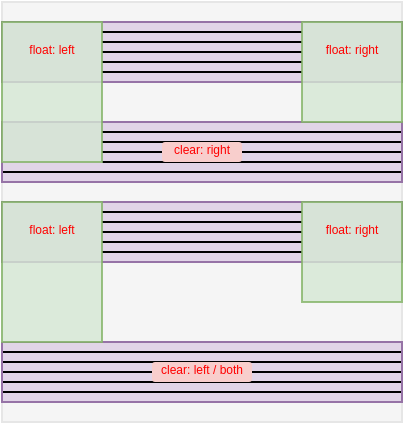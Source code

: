 <mxfile version="13.3.9" type="device"><diagram id="Gp9LvcCdWJuY7rQB2lE1" name="Page-1"><mxGraphModel dx="358" dy="217" grid="1" gridSize="10" guides="1" tooltips="1" connect="1" arrows="1" fold="1" page="1" pageScale="1" pageWidth="850" pageHeight="1100" math="0" shadow="0"><root><mxCell id="0"/><mxCell id="1" parent="0"/><mxCell id="xdUIPukJvAwj1LbaWWhz-1" value="" style="rounded=0;whiteSpace=wrap;html=1;fillColor=#f5f5f5;strokeColor=#E6E6E6;fontColor=#333333;" parent="1" vertex="1"><mxGeometry x="200" y="80" width="200" height="210" as="geometry"/></mxCell><mxCell id="anD39b_vEgKPsnWkJNZC-4" value="" style="verticalLabelPosition=bottom;verticalAlign=top;html=1;shape=mxgraph.basic.patternFillRect;fillStyle=hor;step=5;fillStrokeWidth=1;fillStrokeColor=#000;strokeColor=#9673a6;strokeWidth=1;fillColor=#e1d5e7;fontSize=5;" parent="1" vertex="1"><mxGeometry x="200" y="90" width="200" height="30" as="geometry"/></mxCell><mxCell id="anD39b_vEgKPsnWkJNZC-5" value="" style="verticalLabelPosition=bottom;verticalAlign=top;html=1;shape=mxgraph.basic.patternFillRect;fillStyle=hor;step=5;fillStrokeWidth=1;fillStrokeColor=#000;strokeColor=#9673a6;strokeWidth=1;fillColor=#e1d5e7;fontSize=5;" parent="1" vertex="1"><mxGeometry x="200" y="140" width="200" height="30" as="geometry"/></mxCell><mxCell id="anD39b_vEgKPsnWkJNZC-7" value="" style="shape=partialRectangle;whiteSpace=wrap;html=1;right=0;fillColor=#e1d5e7;strokeColor=#9673a6;" parent="1" vertex="1"><mxGeometry x="200" y="90" width="50" height="30" as="geometry"/></mxCell><mxCell id="anD39b_vEgKPsnWkJNZC-8" value="" style="shape=partialRectangle;whiteSpace=wrap;html=1;right=0;bottom=0;fillColor=#e1d5e7;strokeColor=#9673a6;" parent="1" vertex="1"><mxGeometry x="200" y="140" width="50" height="21" as="geometry"/></mxCell><mxCell id="Eo1k67qcLa4CsIqWOXpH-3" value="" style="rounded=0;whiteSpace=wrap;html=1;fillColor=#d5e8d4;strokeColor=#82b366;opacity=80;" parent="1" vertex="1"><mxGeometry x="200" y="90" width="50" height="70" as="geometry"/></mxCell><mxCell id="anD39b_vEgKPsnWkJNZC-9" value="" style="shape=partialRectangle;whiteSpace=wrap;html=1;left=0;fillColor=#e1d5e7;strokeColor=#9673a6;" parent="1" vertex="1"><mxGeometry x="350" y="90" width="50" height="30" as="geometry"/></mxCell><mxCell id="Eo1k67qcLa4CsIqWOXpH-1" value="" style="rounded=0;whiteSpace=wrap;html=1;fillColor=#d5e8d4;strokeColor=#82b366;opacity=80;" parent="1" vertex="1"><mxGeometry x="350" y="90" width="50" height="50" as="geometry"/></mxCell><mxCell id="u5MN1Hkj3kYuenGZCpyA-3" value="float: left" style="rounded=1;whiteSpace=wrap;html=1;fontSize=6;verticalAlign=middle;horizontal=1;align=center;fillColor=none;strokeColor=none;fontColor=#FF0000;spacingBottom=2;" vertex="1" parent="1"><mxGeometry x="205" y="100" width="40" height="10" as="geometry"/></mxCell><mxCell id="u5MN1Hkj3kYuenGZCpyA-4" value="float: right" style="rounded=1;whiteSpace=wrap;html=1;fontSize=6;verticalAlign=middle;horizontal=1;align=center;fillColor=none;strokeColor=none;fontColor=#FF0000;spacingBottom=2;" vertex="1" parent="1"><mxGeometry x="355" y="100" width="40" height="10" as="geometry"/></mxCell><mxCell id="u5MN1Hkj3kYuenGZCpyA-5" value="clear: right" style="rounded=1;whiteSpace=wrap;html=1;fontSize=6;verticalAlign=middle;horizontal=1;align=center;spacingBottom=2;fillColor=#f8cecc;fontColor=#FF0000;strokeColor=none;" vertex="1" parent="1"><mxGeometry x="280" y="150" width="40" height="10" as="geometry"/></mxCell><mxCell id="u5MN1Hkj3kYuenGZCpyA-6" value="" style="verticalLabelPosition=bottom;verticalAlign=top;html=1;shape=mxgraph.basic.patternFillRect;fillStyle=hor;step=5;fillStrokeWidth=1;fillStrokeColor=#000;strokeColor=#9673a6;strokeWidth=1;fillColor=#e1d5e7;fontSize=5;" vertex="1" parent="1"><mxGeometry x="200" y="180" width="200" height="30" as="geometry"/></mxCell><mxCell id="u5MN1Hkj3kYuenGZCpyA-7" value="" style="verticalLabelPosition=bottom;verticalAlign=top;html=1;shape=mxgraph.basic.patternFillRect;fillStyle=hor;step=5;fillStrokeWidth=1;fillStrokeColor=#000;strokeColor=#9673a6;strokeWidth=1;fillColor=#e1d5e7;fontSize=5;" vertex="1" parent="1"><mxGeometry x="200" y="250" width="200" height="30" as="geometry"/></mxCell><mxCell id="u5MN1Hkj3kYuenGZCpyA-8" value="" style="shape=partialRectangle;whiteSpace=wrap;html=1;right=0;fillColor=#e1d5e7;strokeColor=#9673a6;" vertex="1" parent="1"><mxGeometry x="200" y="180" width="50" height="30" as="geometry"/></mxCell><mxCell id="u5MN1Hkj3kYuenGZCpyA-10" value="" style="rounded=0;whiteSpace=wrap;html=1;fillColor=#d5e8d4;strokeColor=#82b366;opacity=80;" vertex="1" parent="1"><mxGeometry x="200" y="180" width="50" height="70" as="geometry"/></mxCell><mxCell id="u5MN1Hkj3kYuenGZCpyA-11" value="" style="shape=partialRectangle;whiteSpace=wrap;html=1;left=0;fillColor=#e1d5e7;strokeColor=#9673a6;" vertex="1" parent="1"><mxGeometry x="350" y="180" width="50" height="30" as="geometry"/></mxCell><mxCell id="u5MN1Hkj3kYuenGZCpyA-12" value="" style="rounded=0;whiteSpace=wrap;html=1;fillColor=#d5e8d4;strokeColor=#82b366;opacity=80;" vertex="1" parent="1"><mxGeometry x="350" y="180" width="50" height="50" as="geometry"/></mxCell><mxCell id="u5MN1Hkj3kYuenGZCpyA-13" value="float: left" style="rounded=1;whiteSpace=wrap;html=1;fontSize=6;verticalAlign=middle;horizontal=1;align=center;fillColor=none;strokeColor=none;fontColor=#FF0000;spacingBottom=2;" vertex="1" parent="1"><mxGeometry x="205" y="190" width="40" height="10" as="geometry"/></mxCell><mxCell id="u5MN1Hkj3kYuenGZCpyA-14" value="float: right" style="rounded=1;whiteSpace=wrap;html=1;fontSize=6;verticalAlign=middle;horizontal=1;align=center;fillColor=none;strokeColor=none;fontColor=#FF0000;spacingBottom=2;" vertex="1" parent="1"><mxGeometry x="355" y="190" width="40" height="10" as="geometry"/></mxCell><mxCell id="u5MN1Hkj3kYuenGZCpyA-15" value="clear: left / both" style="rounded=1;whiteSpace=wrap;html=1;fontSize=6;verticalAlign=middle;horizontal=1;align=center;spacingBottom=2;fillColor=#f8cecc;fontColor=#FF0000;strokeColor=none;" vertex="1" parent="1"><mxGeometry x="275" y="260" width="50" height="10" as="geometry"/></mxCell></root></mxGraphModel></diagram></mxfile>
